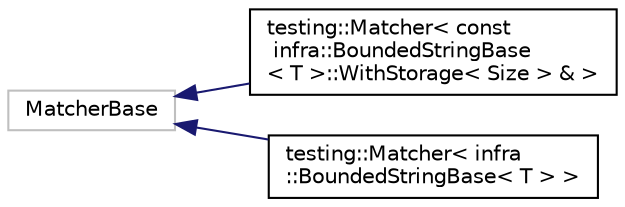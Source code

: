 digraph "Graphical Class Hierarchy"
{
 // INTERACTIVE_SVG=YES
  edge [fontname="Helvetica",fontsize="10",labelfontname="Helvetica",labelfontsize="10"];
  node [fontname="Helvetica",fontsize="10",shape=record];
  rankdir="LR";
  Node771 [label="MatcherBase",height=0.2,width=0.4,color="grey75", fillcolor="white", style="filled"];
  Node771 -> Node0 [dir="back",color="midnightblue",fontsize="10",style="solid",fontname="Helvetica"];
  Node0 [label="testing::Matcher\< const\l infra::BoundedStringBase\l\< T \>::WithStorage\< Size \> & \>",height=0.2,width=0.4,color="black", fillcolor="white", style="filled",URL="$d0/dc3/classtesting_1_1_matcher_3_01const_01infra_1_1_bounded_string_base_3_01_t_01_4_1_1_with_storage_3_01_size_01_4_01_6_01_4.html"];
  Node771 -> Node773 [dir="back",color="midnightblue",fontsize="10",style="solid",fontname="Helvetica"];
  Node773 [label="testing::Matcher\< infra\l::BoundedStringBase\< T \> \>",height=0.2,width=0.4,color="black", fillcolor="white", style="filled",URL="$d8/d32/classtesting_1_1_matcher_3_01infra_1_1_bounded_string_base_3_01_t_01_4_01_4.html"];
}
